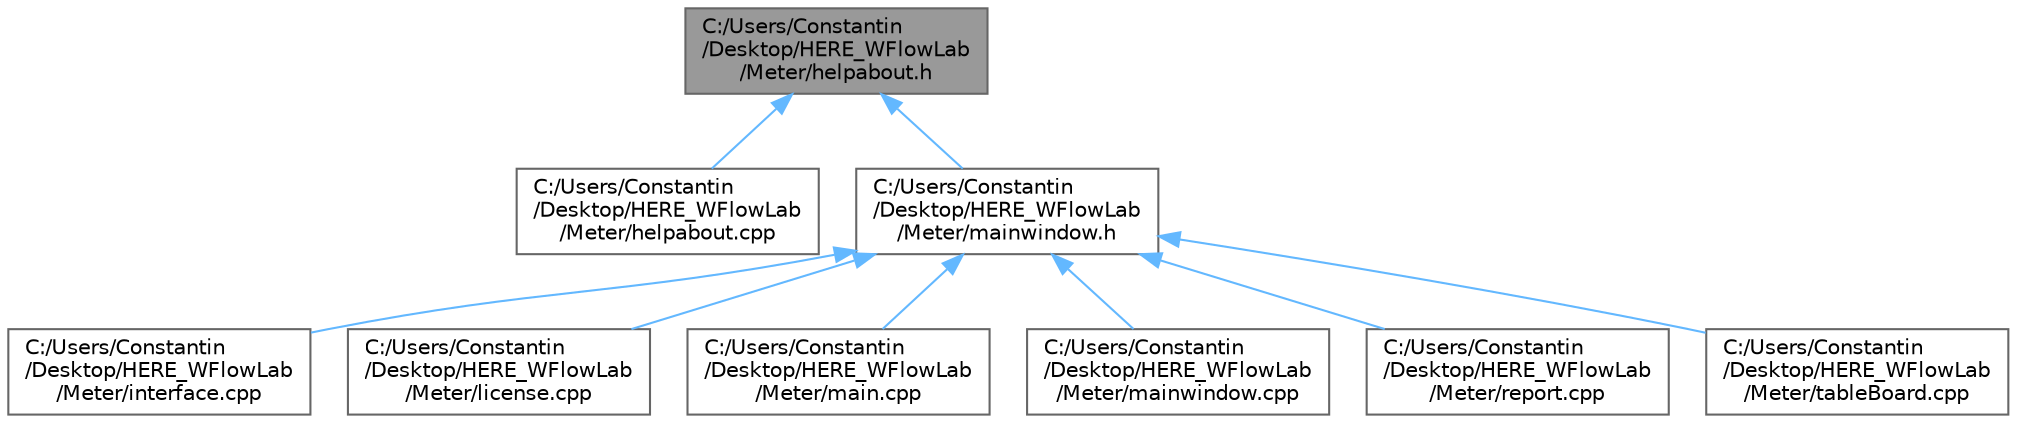 digraph "C:/Users/Constantin/Desktop/HERE_WFlowLab/Meter/helpabout.h"
{
 // LATEX_PDF_SIZE
  bgcolor="transparent";
  edge [fontname=Helvetica,fontsize=10,labelfontname=Helvetica,labelfontsize=10];
  node [fontname=Helvetica,fontsize=10,shape=box,height=0.2,width=0.4];
  Node1 [id="Node000001",label="C:/Users/Constantin\l/Desktop/HERE_WFlowLab\l/Meter/helpabout.h",height=0.2,width=0.4,color="gray40", fillcolor="grey60", style="filled", fontcolor="black",tooltip="Header file for HelpAbout dialog."];
  Node1 -> Node2 [id="edge9_Node000001_Node000002",dir="back",color="steelblue1",style="solid",tooltip=" "];
  Node2 [id="Node000002",label="C:/Users/Constantin\l/Desktop/HERE_WFlowLab\l/Meter/helpabout.cpp",height=0.2,width=0.4,color="grey40", fillcolor="white", style="filled",URL="$helpabout_8cpp.html",tooltip="Implementation file for HelpAbout dialog functionality."];
  Node1 -> Node3 [id="edge10_Node000001_Node000003",dir="back",color="steelblue1",style="solid",tooltip=" "];
  Node3 [id="Node000003",label="C:/Users/Constantin\l/Desktop/HERE_WFlowLab\l/Meter/mainwindow.h",height=0.2,width=0.4,color="grey40", fillcolor="white", style="filled",URL="$mainwindow_8h.html",tooltip="Header file for the MainWindow class."];
  Node3 -> Node4 [id="edge11_Node000003_Node000004",dir="back",color="steelblue1",style="solid",tooltip=" "];
  Node4 [id="Node000004",label="C:/Users/Constantin\l/Desktop/HERE_WFlowLab\l/Meter/interface.cpp",height=0.2,width=0.4,color="grey40", fillcolor="white", style="filled",URL="$interface_8cpp.html",tooltip="Implementation file for Interface dialog functionality."];
  Node3 -> Node5 [id="edge12_Node000003_Node000005",dir="back",color="steelblue1",style="solid",tooltip=" "];
  Node5 [id="Node000005",label="C:/Users/Constantin\l/Desktop/HERE_WFlowLab\l/Meter/license.cpp",height=0.2,width=0.4,color="grey40", fillcolor="white", style="filled",URL="$license_8cpp.html",tooltip="Implementation of the License dialog functionality."];
  Node3 -> Node6 [id="edge13_Node000003_Node000006",dir="back",color="steelblue1",style="solid",tooltip=" "];
  Node6 [id="Node000006",label="C:/Users/Constantin\l/Desktop/HERE_WFlowLab\l/Meter/main.cpp",height=0.2,width=0.4,color="grey40", fillcolor="white", style="filled",URL="$main_8cpp.html",tooltip="Main entry point of the application."];
  Node3 -> Node7 [id="edge14_Node000003_Node000007",dir="back",color="steelblue1",style="solid",tooltip=" "];
  Node7 [id="Node000007",label="C:/Users/Constantin\l/Desktop/HERE_WFlowLab\l/Meter/mainwindow.cpp",height=0.2,width=0.4,color="grey40", fillcolor="white", style="filled",URL="$mainwindow_8cpp.html",tooltip="Implementation file for the MainWindow class."];
  Node3 -> Node8 [id="edge15_Node000003_Node000008",dir="back",color="steelblue1",style="solid",tooltip=" "];
  Node8 [id="Node000008",label="C:/Users/Constantin\l/Desktop/HERE_WFlowLab\l/Meter/report.cpp",height=0.2,width=0.4,color="grey40", fillcolor="white", style="filled",URL="$report_8cpp.html",tooltip="Implementation file for the ReportMeasurements class."];
  Node3 -> Node9 [id="edge16_Node000003_Node000009",dir="back",color="steelblue1",style="solid",tooltip=" "];
  Node9 [id="Node000009",label="C:/Users/Constantin\l/Desktop/HERE_WFlowLab\l/Meter/tableBoard.cpp",height=0.2,width=0.4,color="grey40", fillcolor="white", style="filled",URL="$table_board_8cpp.html",tooltip="Implementation file for the TableBoard class."];
}
